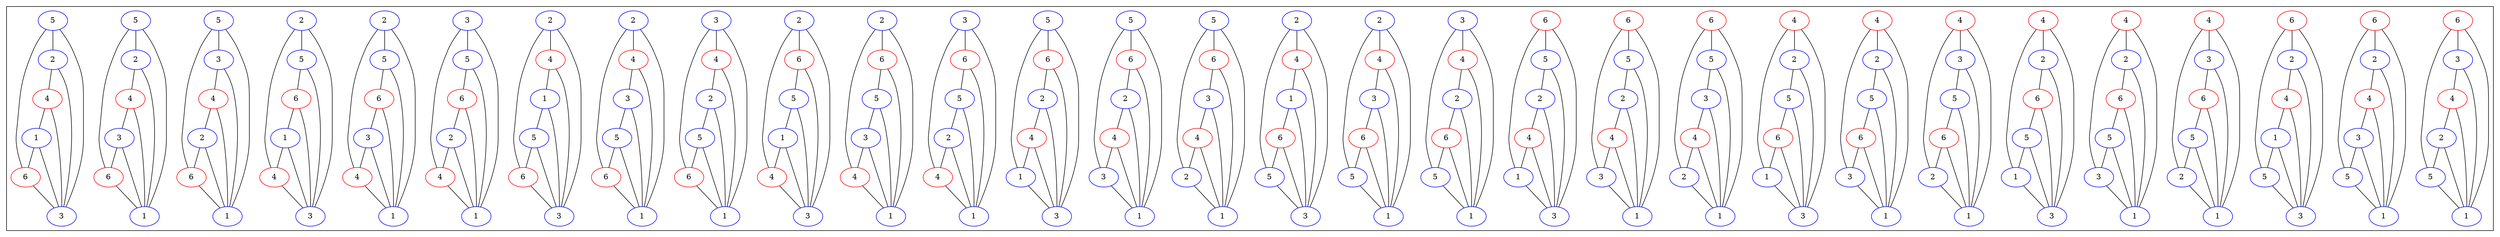 digraph cluster_graph {
	subgraph "cluster_Graph(id=<GraphType.WHEEL: 4>, size=6)" {
		"0,0" [label=6 color=red]
		"0,1" [label=3 color=blue]
		"0,2" [label=4 color=red]
		"0,3" [label=2 color=blue]
		"0,4" [label=5 color=blue]
		"0,5" [label=1 color=blue]
		"0,0" -> "0,1" [dir=none]
		"0,0" -> "0,4" [dir=none]
		"0,0" -> "0,5" [dir=none]
		"0,1" -> "0,2" [dir=none]
		"0,1" -> "0,5" [dir=none]
		"0,2" -> "0,3" [dir=none]
		"0,2" -> "0,5" [dir=none]
		"0,3" -> "0,4" [dir=none]
		"0,3" -> "0,5" [dir=none]
		"0,4" -> "0,5" [dir=none]
	}
	subgraph "cluster_Graph(id=<GraphType.WHEEL: 4>, size=6)" {
		"1,0" [label=6 color=red]
		"1,1" [label=2 color=blue]
		"1,2" [label=4 color=red]
		"1,3" [label=3 color=blue]
		"1,4" [label=5 color=blue]
		"1,5" [label=1 color=blue]
		"1,0" -> "1,1" [dir=none]
		"1,0" -> "1,4" [dir=none]
		"1,0" -> "1,5" [dir=none]
		"1,1" -> "1,2" [dir=none]
		"1,1" -> "1,5" [dir=none]
		"1,2" -> "1,3" [dir=none]
		"1,2" -> "1,5" [dir=none]
		"1,3" -> "1,4" [dir=none]
		"1,3" -> "1,5" [dir=none]
		"1,4" -> "1,5" [dir=none]
	}
	subgraph "cluster_Graph(id=<GraphType.WHEEL: 4>, size=6)" {
		"2,0" [label=6 color=red]
		"2,1" [label=2 color=blue]
		"2,2" [label=4 color=red]
		"2,3" [label=1 color=blue]
		"2,4" [label=5 color=blue]
		"2,5" [label=3 color=blue]
		"2,0" -> "2,1" [dir=none]
		"2,0" -> "2,4" [dir=none]
		"2,0" -> "2,5" [dir=none]
		"2,1" -> "2,2" [dir=none]
		"2,1" -> "2,5" [dir=none]
		"2,2" -> "2,3" [dir=none]
		"2,2" -> "2,5" [dir=none]
		"2,3" -> "2,4" [dir=none]
		"2,3" -> "2,5" [dir=none]
		"2,4" -> "2,5" [dir=none]
	}
	subgraph "cluster_Graph(id=<GraphType.WHEEL: 4>, size=6)" {
		"3,0" [label=4 color=red]
		"3,1" [label=3 color=blue]
		"3,2" [label=6 color=red]
		"3,3" [label=5 color=blue]
		"3,4" [label=2 color=blue]
		"3,5" [label=1 color=blue]
		"3,0" -> "3,1" [dir=none]
		"3,0" -> "3,4" [dir=none]
		"3,0" -> "3,5" [dir=none]
		"3,1" -> "3,2" [dir=none]
		"3,1" -> "3,5" [dir=none]
		"3,2" -> "3,3" [dir=none]
		"3,2" -> "3,5" [dir=none]
		"3,3" -> "3,4" [dir=none]
		"3,3" -> "3,5" [dir=none]
		"3,4" -> "3,5" [dir=none]
	}
	subgraph "cluster_Graph(id=<GraphType.WHEEL: 4>, size=6)" {
		"4,0" [label=4 color=red]
		"4,1" [label=2 color=blue]
		"4,2" [label=6 color=red]
		"4,3" [label=5 color=blue]
		"4,4" [label=3 color=blue]
		"4,5" [label=1 color=blue]
		"4,0" -> "4,1" [dir=none]
		"4,0" -> "4,4" [dir=none]
		"4,0" -> "4,5" [dir=none]
		"4,1" -> "4,2" [dir=none]
		"4,1" -> "4,5" [dir=none]
		"4,2" -> "4,3" [dir=none]
		"4,2" -> "4,5" [dir=none]
		"4,3" -> "4,4" [dir=none]
		"4,3" -> "4,5" [dir=none]
		"4,4" -> "4,5" [dir=none]
	}
	subgraph "cluster_Graph(id=<GraphType.WHEEL: 4>, size=6)" {
		"5,0" [label=4 color=red]
		"5,1" [label=2 color=blue]
		"5,2" [label=6 color=red]
		"5,3" [label=5 color=blue]
		"5,4" [label=1 color=blue]
		"5,5" [label=3 color=blue]
		"5,0" -> "5,1" [dir=none]
		"5,0" -> "5,4" [dir=none]
		"5,0" -> "5,5" [dir=none]
		"5,1" -> "5,2" [dir=none]
		"5,1" -> "5,5" [dir=none]
		"5,2" -> "5,3" [dir=none]
		"5,2" -> "5,5" [dir=none]
		"5,3" -> "5,4" [dir=none]
		"5,3" -> "5,5" [dir=none]
		"5,4" -> "5,5" [dir=none]
	}
	subgraph "cluster_Graph(id=<GraphType.WHEEL: 4>, size=6)" {
		"6,0" [label=4 color=red]
		"6,1" [label=3 color=blue]
		"6,2" [label=5 color=blue]
		"6,3" [label=6 color=red]
		"6,4" [label=2 color=blue]
		"6,5" [label=1 color=blue]
		"6,0" -> "6,1" [dir=none]
		"6,0" -> "6,4" [dir=none]
		"6,0" -> "6,5" [dir=none]
		"6,1" -> "6,2" [dir=none]
		"6,1" -> "6,5" [dir=none]
		"6,2" -> "6,3" [dir=none]
		"6,2" -> "6,5" [dir=none]
		"6,3" -> "6,4" [dir=none]
		"6,3" -> "6,5" [dir=none]
		"6,4" -> "6,5" [dir=none]
	}
	subgraph "cluster_Graph(id=<GraphType.WHEEL: 4>, size=6)" {
		"7,0" [label=4 color=red]
		"7,1" [label=2 color=blue]
		"7,2" [label=5 color=blue]
		"7,3" [label=6 color=red]
		"7,4" [label=3 color=blue]
		"7,5" [label=1 color=blue]
		"7,0" -> "7,1" [dir=none]
		"7,0" -> "7,4" [dir=none]
		"7,0" -> "7,5" [dir=none]
		"7,1" -> "7,2" [dir=none]
		"7,1" -> "7,5" [dir=none]
		"7,2" -> "7,3" [dir=none]
		"7,2" -> "7,5" [dir=none]
		"7,3" -> "7,4" [dir=none]
		"7,3" -> "7,5" [dir=none]
		"7,4" -> "7,5" [dir=none]
	}
	subgraph "cluster_Graph(id=<GraphType.WHEEL: 4>, size=6)" {
		"8,0" [label=4 color=red]
		"8,1" [label=2 color=blue]
		"8,2" [label=5 color=blue]
		"8,3" [label=6 color=red]
		"8,4" [label=1 color=blue]
		"8,5" [label=3 color=blue]
		"8,0" -> "8,1" [dir=none]
		"8,0" -> "8,4" [dir=none]
		"8,0" -> "8,5" [dir=none]
		"8,1" -> "8,2" [dir=none]
		"8,1" -> "8,5" [dir=none]
		"8,2" -> "8,3" [dir=none]
		"8,2" -> "8,5" [dir=none]
		"8,3" -> "8,4" [dir=none]
		"8,3" -> "8,5" [dir=none]
		"8,4" -> "8,5" [dir=none]
	}
	subgraph "cluster_Graph(id=<GraphType.WHEEL: 4>, size=6)" {
		"9,0" [label=6 color=red]
		"9,1" [label=5 color=blue]
		"9,2" [label=3 color=blue]
		"9,3" [label=4 color=red]
		"9,4" [label=2 color=blue]
		"9,5" [label=1 color=blue]
		"9,0" -> "9,1" [dir=none]
		"9,0" -> "9,4" [dir=none]
		"9,0" -> "9,5" [dir=none]
		"9,1" -> "9,2" [dir=none]
		"9,1" -> "9,5" [dir=none]
		"9,2" -> "9,3" [dir=none]
		"9,2" -> "9,5" [dir=none]
		"9,3" -> "9,4" [dir=none]
		"9,3" -> "9,5" [dir=none]
		"9,4" -> "9,5" [dir=none]
	}
	subgraph "cluster_Graph(id=<GraphType.WHEEL: 4>, size=6)" {
		"10,0" [label=6 color=red]
		"10,1" [label=5 color=blue]
		"10,2" [label=2 color=blue]
		"10,3" [label=4 color=red]
		"10,4" [label=3 color=blue]
		"10,5" [label=1 color=blue]
		"10,0" -> "10,1" [dir=none]
		"10,0" -> "10,4" [dir=none]
		"10,0" -> "10,5" [dir=none]
		"10,1" -> "10,2" [dir=none]
		"10,1" -> "10,5" [dir=none]
		"10,2" -> "10,3" [dir=none]
		"10,2" -> "10,5" [dir=none]
		"10,3" -> "10,4" [dir=none]
		"10,3" -> "10,5" [dir=none]
		"10,4" -> "10,5" [dir=none]
	}
	subgraph "cluster_Graph(id=<GraphType.WHEEL: 4>, size=6)" {
		"11,0" [label=6 color=red]
		"11,1" [label=5 color=blue]
		"11,2" [label=2 color=blue]
		"11,3" [label=4 color=red]
		"11,4" [label=1 color=blue]
		"11,5" [label=3 color=blue]
		"11,0" -> "11,1" [dir=none]
		"11,0" -> "11,4" [dir=none]
		"11,0" -> "11,5" [dir=none]
		"11,1" -> "11,2" [dir=none]
		"11,1" -> "11,5" [dir=none]
		"11,2" -> "11,3" [dir=none]
		"11,2" -> "11,5" [dir=none]
		"11,3" -> "11,4" [dir=none]
		"11,3" -> "11,5" [dir=none]
		"11,4" -> "11,5" [dir=none]
	}
	subgraph "cluster_Graph(id=<GraphType.WHEEL: 4>, size=6)" {
		"12,0" [label=3 color=blue]
		"12,1" [label=4 color=red]
		"12,2" [label=2 color=blue]
		"12,3" [label=6 color=red]
		"12,4" [label=5 color=blue]
		"12,5" [label=1 color=blue]
		"12,0" -> "12,1" [dir=none]
		"12,0" -> "12,4" [dir=none]
		"12,0" -> "12,5" [dir=none]
		"12,1" -> "12,2" [dir=none]
		"12,1" -> "12,5" [dir=none]
		"12,2" -> "12,3" [dir=none]
		"12,2" -> "12,5" [dir=none]
		"12,3" -> "12,4" [dir=none]
		"12,3" -> "12,5" [dir=none]
		"12,4" -> "12,5" [dir=none]
	}
	subgraph "cluster_Graph(id=<GraphType.WHEEL: 4>, size=6)" {
		"13,0" [label=2 color=blue]
		"13,1" [label=4 color=red]
		"13,2" [label=3 color=blue]
		"13,3" [label=6 color=red]
		"13,4" [label=5 color=blue]
		"13,5" [label=1 color=blue]
		"13,0" -> "13,1" [dir=none]
		"13,0" -> "13,4" [dir=none]
		"13,0" -> "13,5" [dir=none]
		"13,1" -> "13,2" [dir=none]
		"13,1" -> "13,5" [dir=none]
		"13,2" -> "13,3" [dir=none]
		"13,2" -> "13,5" [dir=none]
		"13,3" -> "13,4" [dir=none]
		"13,3" -> "13,5" [dir=none]
		"13,4" -> "13,5" [dir=none]
	}
	subgraph "cluster_Graph(id=<GraphType.WHEEL: 4>, size=6)" {
		"14,0" [label=2 color=blue]
		"14,1" [label=4 color=red]
		"14,2" [label=1 color=blue]
		"14,3" [label=6 color=red]
		"14,4" [label=5 color=blue]
		"14,5" [label=3 color=blue]
		"14,0" -> "14,1" [dir=none]
		"14,0" -> "14,4" [dir=none]
		"14,0" -> "14,5" [dir=none]
		"14,1" -> "14,2" [dir=none]
		"14,1" -> "14,5" [dir=none]
		"14,2" -> "14,3" [dir=none]
		"14,2" -> "14,5" [dir=none]
		"14,3" -> "14,4" [dir=none]
		"14,3" -> "14,5" [dir=none]
		"14,4" -> "14,5" [dir=none]
	}
	subgraph "cluster_Graph(id=<GraphType.WHEEL: 4>, size=6)" {
		"15,0" [label=5 color=blue]
		"15,1" [label=6 color=red]
		"15,2" [label=3 color=blue]
		"15,3" [label=4 color=red]
		"15,4" [label=2 color=blue]
		"15,5" [label=1 color=blue]
		"15,0" -> "15,1" [dir=none]
		"15,0" -> "15,4" [dir=none]
		"15,0" -> "15,5" [dir=none]
		"15,1" -> "15,2" [dir=none]
		"15,1" -> "15,5" [dir=none]
		"15,2" -> "15,3" [dir=none]
		"15,2" -> "15,5" [dir=none]
		"15,3" -> "15,4" [dir=none]
		"15,3" -> "15,5" [dir=none]
		"15,4" -> "15,5" [dir=none]
	}
	subgraph "cluster_Graph(id=<GraphType.WHEEL: 4>, size=6)" {
		"16,0" [label=5 color=blue]
		"16,1" [label=6 color=red]
		"16,2" [label=2 color=blue]
		"16,3" [label=4 color=red]
		"16,4" [label=3 color=blue]
		"16,5" [label=1 color=blue]
		"16,0" -> "16,1" [dir=none]
		"16,0" -> "16,4" [dir=none]
		"16,0" -> "16,5" [dir=none]
		"16,1" -> "16,2" [dir=none]
		"16,1" -> "16,5" [dir=none]
		"16,2" -> "16,3" [dir=none]
		"16,2" -> "16,5" [dir=none]
		"16,3" -> "16,4" [dir=none]
		"16,3" -> "16,5" [dir=none]
		"16,4" -> "16,5" [dir=none]
	}
	subgraph "cluster_Graph(id=<GraphType.WHEEL: 4>, size=6)" {
		"17,0" [label=5 color=blue]
		"17,1" [label=6 color=red]
		"17,2" [label=2 color=blue]
		"17,3" [label=4 color=red]
		"17,4" [label=1 color=blue]
		"17,5" [label=3 color=blue]
		"17,0" -> "17,1" [dir=none]
		"17,0" -> "17,4" [dir=none]
		"17,0" -> "17,5" [dir=none]
		"17,1" -> "17,2" [dir=none]
		"17,1" -> "17,5" [dir=none]
		"17,2" -> "17,3" [dir=none]
		"17,2" -> "17,5" [dir=none]
		"17,3" -> "17,4" [dir=none]
		"17,3" -> "17,5" [dir=none]
		"17,4" -> "17,5" [dir=none]
	}
	subgraph "cluster_Graph(id=<GraphType.WHEEL: 4>, size=6)" {
		"18,0" [label=3 color=blue]
		"18,1" [label=6 color=red]
		"18,2" [label=5 color=blue]
		"18,3" [label=2 color=blue]
		"18,4" [label=4 color=red]
		"18,5" [label=1 color=blue]
		"18,0" -> "18,1" [dir=none]
		"18,0" -> "18,4" [dir=none]
		"18,0" -> "18,5" [dir=none]
		"18,1" -> "18,2" [dir=none]
		"18,1" -> "18,5" [dir=none]
		"18,2" -> "18,3" [dir=none]
		"18,2" -> "18,5" [dir=none]
		"18,3" -> "18,4" [dir=none]
		"18,3" -> "18,5" [dir=none]
		"18,4" -> "18,5" [dir=none]
	}
	subgraph "cluster_Graph(id=<GraphType.WHEEL: 4>, size=6)" {
		"19,0" [label=2 color=blue]
		"19,1" [label=6 color=red]
		"19,2" [label=5 color=blue]
		"19,3" [label=3 color=blue]
		"19,4" [label=4 color=red]
		"19,5" [label=1 color=blue]
		"19,0" -> "19,1" [dir=none]
		"19,0" -> "19,4" [dir=none]
		"19,0" -> "19,5" [dir=none]
		"19,1" -> "19,2" [dir=none]
		"19,1" -> "19,5" [dir=none]
		"19,2" -> "19,3" [dir=none]
		"19,2" -> "19,5" [dir=none]
		"19,3" -> "19,4" [dir=none]
		"19,3" -> "19,5" [dir=none]
		"19,4" -> "19,5" [dir=none]
	}
	subgraph "cluster_Graph(id=<GraphType.WHEEL: 4>, size=6)" {
		"20,0" [label=2 color=blue]
		"20,1" [label=6 color=red]
		"20,2" [label=5 color=blue]
		"20,3" [label=1 color=blue]
		"20,4" [label=4 color=red]
		"20,5" [label=3 color=blue]
		"20,0" -> "20,1" [dir=none]
		"20,0" -> "20,4" [dir=none]
		"20,0" -> "20,5" [dir=none]
		"20,1" -> "20,2" [dir=none]
		"20,1" -> "20,5" [dir=none]
		"20,2" -> "20,3" [dir=none]
		"20,2" -> "20,5" [dir=none]
		"20,3" -> "20,4" [dir=none]
		"20,3" -> "20,5" [dir=none]
		"20,4" -> "20,5" [dir=none]
	}
	subgraph "cluster_Graph(id=<GraphType.WHEEL: 4>, size=6)" {
		"21,0" [label=3 color=blue]
		"21,1" [label=4 color=red]
		"21,2" [label=2 color=blue]
		"21,3" [label=5 color=blue]
		"21,4" [label=6 color=red]
		"21,5" [label=1 color=blue]
		"21,0" -> "21,1" [dir=none]
		"21,0" -> "21,4" [dir=none]
		"21,0" -> "21,5" [dir=none]
		"21,1" -> "21,2" [dir=none]
		"21,1" -> "21,5" [dir=none]
		"21,2" -> "21,3" [dir=none]
		"21,2" -> "21,5" [dir=none]
		"21,3" -> "21,4" [dir=none]
		"21,3" -> "21,5" [dir=none]
		"21,4" -> "21,5" [dir=none]
	}
	subgraph "cluster_Graph(id=<GraphType.WHEEL: 4>, size=6)" {
		"22,0" [label=2 color=blue]
		"22,1" [label=4 color=red]
		"22,2" [label=3 color=blue]
		"22,3" [label=5 color=blue]
		"22,4" [label=6 color=red]
		"22,5" [label=1 color=blue]
		"22,0" -> "22,1" [dir=none]
		"22,0" -> "22,4" [dir=none]
		"22,0" -> "22,5" [dir=none]
		"22,1" -> "22,2" [dir=none]
		"22,1" -> "22,5" [dir=none]
		"22,2" -> "22,3" [dir=none]
		"22,2" -> "22,5" [dir=none]
		"22,3" -> "22,4" [dir=none]
		"22,3" -> "22,5" [dir=none]
		"22,4" -> "22,5" [dir=none]
	}
	subgraph "cluster_Graph(id=<GraphType.WHEEL: 4>, size=6)" {
		"23,0" [label=2 color=blue]
		"23,1" [label=4 color=red]
		"23,2" [label=1 color=blue]
		"23,3" [label=5 color=blue]
		"23,4" [label=6 color=red]
		"23,5" [label=3 color=blue]
		"23,0" -> "23,1" [dir=none]
		"23,0" -> "23,4" [dir=none]
		"23,0" -> "23,5" [dir=none]
		"23,1" -> "23,2" [dir=none]
		"23,1" -> "23,5" [dir=none]
		"23,2" -> "23,3" [dir=none]
		"23,2" -> "23,5" [dir=none]
		"23,3" -> "23,4" [dir=none]
		"23,3" -> "23,5" [dir=none]
		"23,4" -> "23,5" [dir=none]
	}
	subgraph "cluster_Graph(id=<GraphType.WHEEL: 4>, size=6)" {
		"24,0" [label=3 color=blue]
		"24,1" [label=5 color=blue]
		"24,2" [label=6 color=red]
		"24,3" [label=2 color=blue]
		"24,4" [label=4 color=red]
		"24,5" [label=1 color=blue]
		"24,0" -> "24,1" [dir=none]
		"24,0" -> "24,4" [dir=none]
		"24,0" -> "24,5" [dir=none]
		"24,1" -> "24,2" [dir=none]
		"24,1" -> "24,5" [dir=none]
		"24,2" -> "24,3" [dir=none]
		"24,2" -> "24,5" [dir=none]
		"24,3" -> "24,4" [dir=none]
		"24,3" -> "24,5" [dir=none]
		"24,4" -> "24,5" [dir=none]
	}
	subgraph "cluster_Graph(id=<GraphType.WHEEL: 4>, size=6)" {
		"25,0" [label=2 color=blue]
		"25,1" [label=5 color=blue]
		"25,2" [label=6 color=red]
		"25,3" [label=3 color=blue]
		"25,4" [label=4 color=red]
		"25,5" [label=1 color=blue]
		"25,0" -> "25,1" [dir=none]
		"25,0" -> "25,4" [dir=none]
		"25,0" -> "25,5" [dir=none]
		"25,1" -> "25,2" [dir=none]
		"25,1" -> "25,5" [dir=none]
		"25,2" -> "25,3" [dir=none]
		"25,2" -> "25,5" [dir=none]
		"25,3" -> "25,4" [dir=none]
		"25,3" -> "25,5" [dir=none]
		"25,4" -> "25,5" [dir=none]
	}
	subgraph "cluster_Graph(id=<GraphType.WHEEL: 4>, size=6)" {
		"26,0" [label=2 color=blue]
		"26,1" [label=5 color=blue]
		"26,2" [label=6 color=red]
		"26,3" [label=1 color=blue]
		"26,4" [label=4 color=red]
		"26,5" [label=3 color=blue]
		"26,0" -> "26,1" [dir=none]
		"26,0" -> "26,4" [dir=none]
		"26,0" -> "26,5" [dir=none]
		"26,1" -> "26,2" [dir=none]
		"26,1" -> "26,5" [dir=none]
		"26,2" -> "26,3" [dir=none]
		"26,2" -> "26,5" [dir=none]
		"26,3" -> "26,4" [dir=none]
		"26,3" -> "26,5" [dir=none]
		"26,4" -> "26,5" [dir=none]
	}
	subgraph "cluster_Graph(id=<GraphType.WHEEL: 4>, size=6)" {
		"27,0" [label=5 color=blue]
		"27,1" [label=3 color=blue]
		"27,2" [label=4 color=red]
		"27,3" [label=2 color=blue]
		"27,4" [label=6 color=red]
		"27,5" [label=1 color=blue]
		"27,0" -> "27,1" [dir=none]
		"27,0" -> "27,4" [dir=none]
		"27,0" -> "27,5" [dir=none]
		"27,1" -> "27,2" [dir=none]
		"27,1" -> "27,5" [dir=none]
		"27,2" -> "27,3" [dir=none]
		"27,2" -> "27,5" [dir=none]
		"27,3" -> "27,4" [dir=none]
		"27,3" -> "27,5" [dir=none]
		"27,4" -> "27,5" [dir=none]
	}
	subgraph "cluster_Graph(id=<GraphType.WHEEL: 4>, size=6)" {
		"28,0" [label=5 color=blue]
		"28,1" [label=2 color=blue]
		"28,2" [label=4 color=red]
		"28,3" [label=3 color=blue]
		"28,4" [label=6 color=red]
		"28,5" [label=1 color=blue]
		"28,0" -> "28,1" [dir=none]
		"28,0" -> "28,4" [dir=none]
		"28,0" -> "28,5" [dir=none]
		"28,1" -> "28,2" [dir=none]
		"28,1" -> "28,5" [dir=none]
		"28,2" -> "28,3" [dir=none]
		"28,2" -> "28,5" [dir=none]
		"28,3" -> "28,4" [dir=none]
		"28,3" -> "28,5" [dir=none]
		"28,4" -> "28,5" [dir=none]
	}
	subgraph "cluster_Graph(id=<GraphType.WHEEL: 4>, size=6)" {
		"29,0" [label=5 color=blue]
		"29,1" [label=2 color=blue]
		"29,2" [label=4 color=red]
		"29,3" [label=1 color=blue]
		"29,4" [label=6 color=red]
		"29,5" [label=3 color=blue]
		"29,0" -> "29,1" [dir=none]
		"29,0" -> "29,4" [dir=none]
		"29,0" -> "29,5" [dir=none]
		"29,1" -> "29,2" [dir=none]
		"29,1" -> "29,5" [dir=none]
		"29,2" -> "29,3" [dir=none]
		"29,2" -> "29,5" [dir=none]
		"29,3" -> "29,4" [dir=none]
		"29,3" -> "29,5" [dir=none]
		"29,4" -> "29,5" [dir=none]
	}
}

